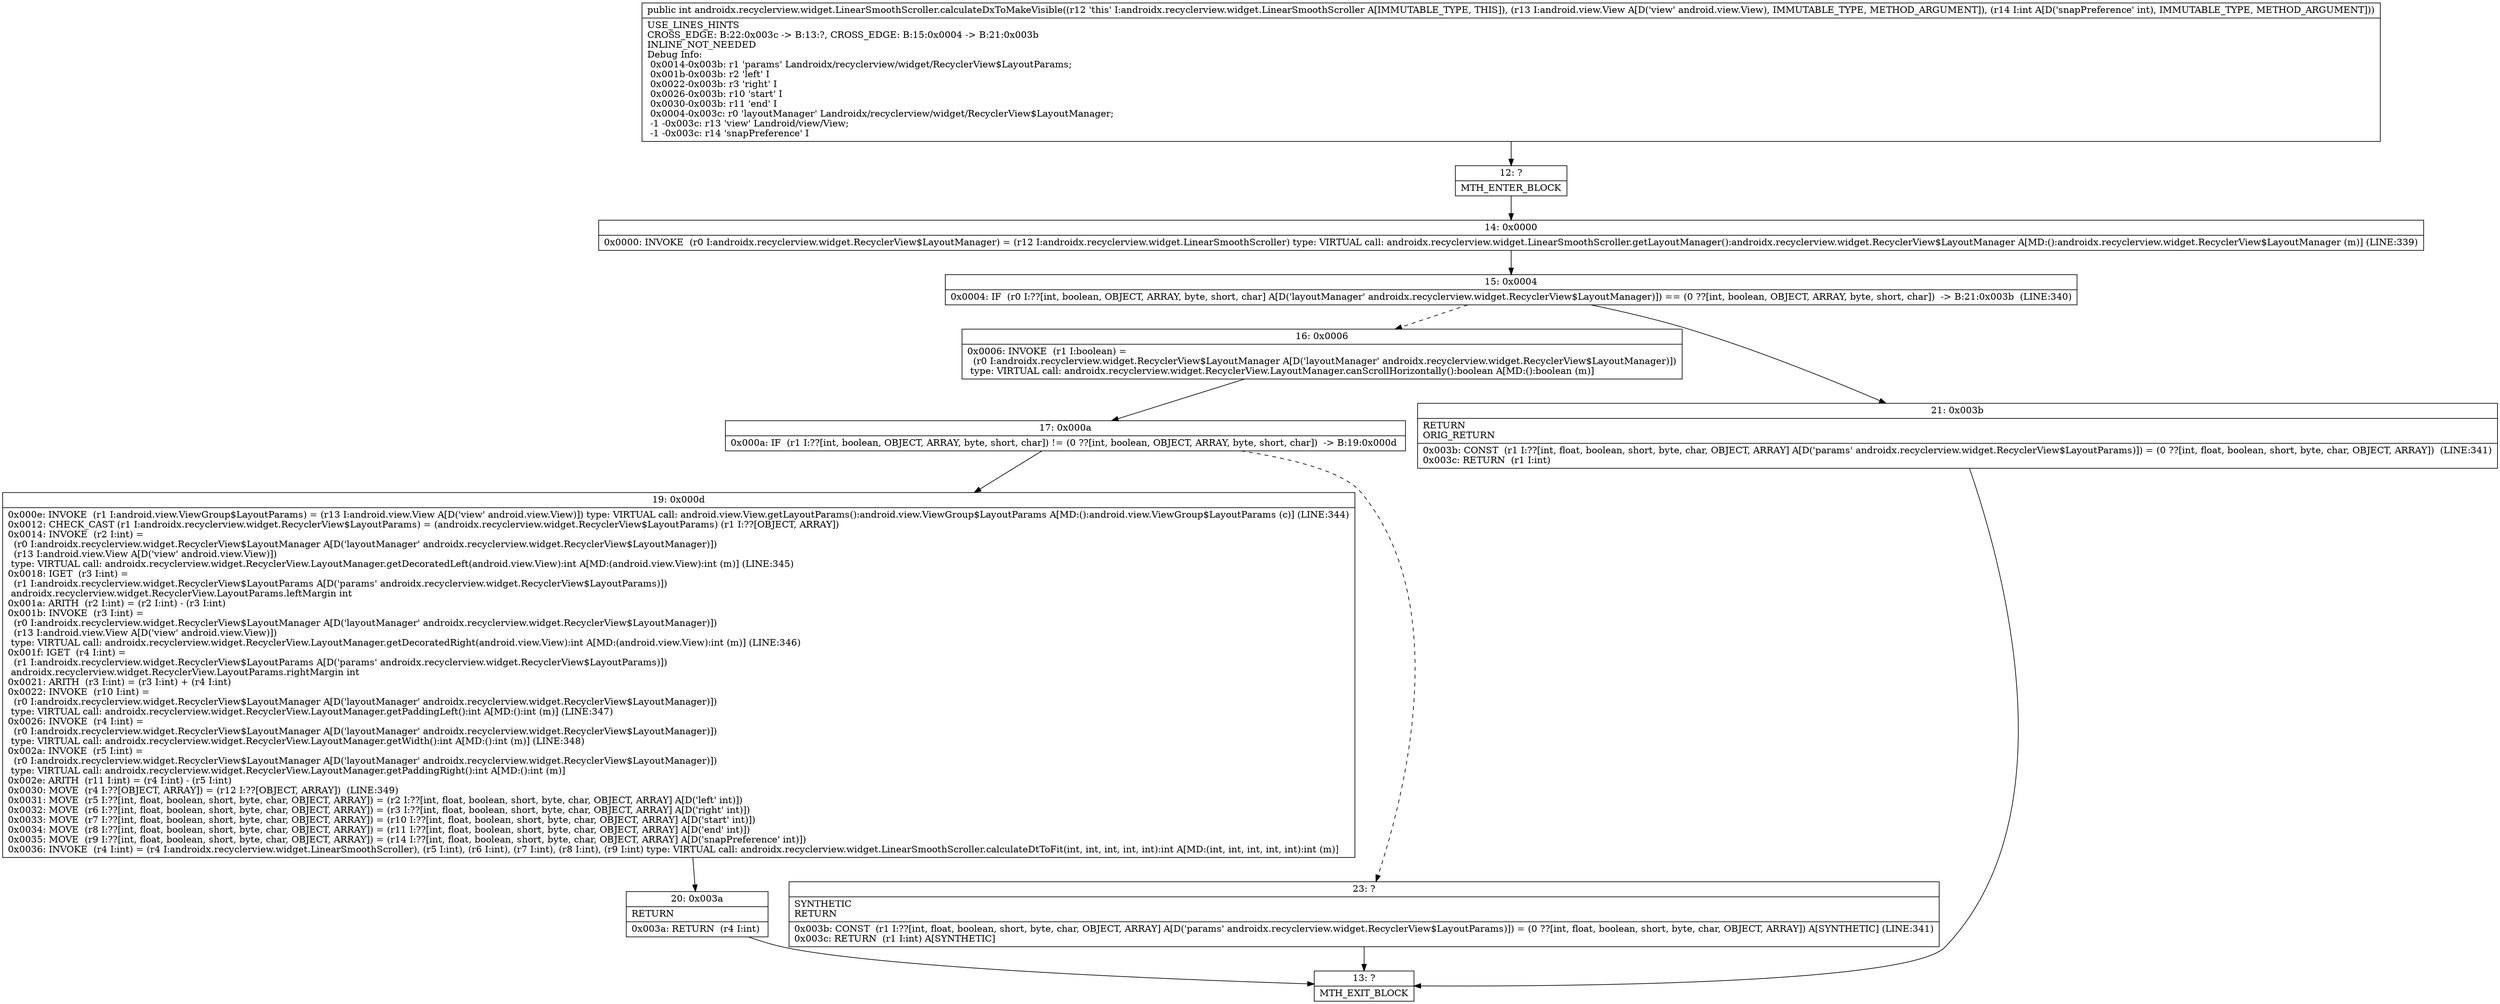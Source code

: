 digraph "CFG forandroidx.recyclerview.widget.LinearSmoothScroller.calculateDxToMakeVisible(Landroid\/view\/View;I)I" {
Node_12 [shape=record,label="{12\:\ ?|MTH_ENTER_BLOCK\l}"];
Node_14 [shape=record,label="{14\:\ 0x0000|0x0000: INVOKE  (r0 I:androidx.recyclerview.widget.RecyclerView$LayoutManager) = (r12 I:androidx.recyclerview.widget.LinearSmoothScroller) type: VIRTUAL call: androidx.recyclerview.widget.LinearSmoothScroller.getLayoutManager():androidx.recyclerview.widget.RecyclerView$LayoutManager A[MD:():androidx.recyclerview.widget.RecyclerView$LayoutManager (m)] (LINE:339)\l}"];
Node_15 [shape=record,label="{15\:\ 0x0004|0x0004: IF  (r0 I:??[int, boolean, OBJECT, ARRAY, byte, short, char] A[D('layoutManager' androidx.recyclerview.widget.RecyclerView$LayoutManager)]) == (0 ??[int, boolean, OBJECT, ARRAY, byte, short, char])  \-\> B:21:0x003b  (LINE:340)\l}"];
Node_16 [shape=record,label="{16\:\ 0x0006|0x0006: INVOKE  (r1 I:boolean) = \l  (r0 I:androidx.recyclerview.widget.RecyclerView$LayoutManager A[D('layoutManager' androidx.recyclerview.widget.RecyclerView$LayoutManager)])\l type: VIRTUAL call: androidx.recyclerview.widget.RecyclerView.LayoutManager.canScrollHorizontally():boolean A[MD:():boolean (m)]\l}"];
Node_17 [shape=record,label="{17\:\ 0x000a|0x000a: IF  (r1 I:??[int, boolean, OBJECT, ARRAY, byte, short, char]) != (0 ??[int, boolean, OBJECT, ARRAY, byte, short, char])  \-\> B:19:0x000d \l}"];
Node_19 [shape=record,label="{19\:\ 0x000d|0x000e: INVOKE  (r1 I:android.view.ViewGroup$LayoutParams) = (r13 I:android.view.View A[D('view' android.view.View)]) type: VIRTUAL call: android.view.View.getLayoutParams():android.view.ViewGroup$LayoutParams A[MD:():android.view.ViewGroup$LayoutParams (c)] (LINE:344)\l0x0012: CHECK_CAST (r1 I:androidx.recyclerview.widget.RecyclerView$LayoutParams) = (androidx.recyclerview.widget.RecyclerView$LayoutParams) (r1 I:??[OBJECT, ARRAY]) \l0x0014: INVOKE  (r2 I:int) = \l  (r0 I:androidx.recyclerview.widget.RecyclerView$LayoutManager A[D('layoutManager' androidx.recyclerview.widget.RecyclerView$LayoutManager)])\l  (r13 I:android.view.View A[D('view' android.view.View)])\l type: VIRTUAL call: androidx.recyclerview.widget.RecyclerView.LayoutManager.getDecoratedLeft(android.view.View):int A[MD:(android.view.View):int (m)] (LINE:345)\l0x0018: IGET  (r3 I:int) = \l  (r1 I:androidx.recyclerview.widget.RecyclerView$LayoutParams A[D('params' androidx.recyclerview.widget.RecyclerView$LayoutParams)])\l androidx.recyclerview.widget.RecyclerView.LayoutParams.leftMargin int \l0x001a: ARITH  (r2 I:int) = (r2 I:int) \- (r3 I:int) \l0x001b: INVOKE  (r3 I:int) = \l  (r0 I:androidx.recyclerview.widget.RecyclerView$LayoutManager A[D('layoutManager' androidx.recyclerview.widget.RecyclerView$LayoutManager)])\l  (r13 I:android.view.View A[D('view' android.view.View)])\l type: VIRTUAL call: androidx.recyclerview.widget.RecyclerView.LayoutManager.getDecoratedRight(android.view.View):int A[MD:(android.view.View):int (m)] (LINE:346)\l0x001f: IGET  (r4 I:int) = \l  (r1 I:androidx.recyclerview.widget.RecyclerView$LayoutParams A[D('params' androidx.recyclerview.widget.RecyclerView$LayoutParams)])\l androidx.recyclerview.widget.RecyclerView.LayoutParams.rightMargin int \l0x0021: ARITH  (r3 I:int) = (r3 I:int) + (r4 I:int) \l0x0022: INVOKE  (r10 I:int) = \l  (r0 I:androidx.recyclerview.widget.RecyclerView$LayoutManager A[D('layoutManager' androidx.recyclerview.widget.RecyclerView$LayoutManager)])\l type: VIRTUAL call: androidx.recyclerview.widget.RecyclerView.LayoutManager.getPaddingLeft():int A[MD:():int (m)] (LINE:347)\l0x0026: INVOKE  (r4 I:int) = \l  (r0 I:androidx.recyclerview.widget.RecyclerView$LayoutManager A[D('layoutManager' androidx.recyclerview.widget.RecyclerView$LayoutManager)])\l type: VIRTUAL call: androidx.recyclerview.widget.RecyclerView.LayoutManager.getWidth():int A[MD:():int (m)] (LINE:348)\l0x002a: INVOKE  (r5 I:int) = \l  (r0 I:androidx.recyclerview.widget.RecyclerView$LayoutManager A[D('layoutManager' androidx.recyclerview.widget.RecyclerView$LayoutManager)])\l type: VIRTUAL call: androidx.recyclerview.widget.RecyclerView.LayoutManager.getPaddingRight():int A[MD:():int (m)]\l0x002e: ARITH  (r11 I:int) = (r4 I:int) \- (r5 I:int) \l0x0030: MOVE  (r4 I:??[OBJECT, ARRAY]) = (r12 I:??[OBJECT, ARRAY])  (LINE:349)\l0x0031: MOVE  (r5 I:??[int, float, boolean, short, byte, char, OBJECT, ARRAY]) = (r2 I:??[int, float, boolean, short, byte, char, OBJECT, ARRAY] A[D('left' int)]) \l0x0032: MOVE  (r6 I:??[int, float, boolean, short, byte, char, OBJECT, ARRAY]) = (r3 I:??[int, float, boolean, short, byte, char, OBJECT, ARRAY] A[D('right' int)]) \l0x0033: MOVE  (r7 I:??[int, float, boolean, short, byte, char, OBJECT, ARRAY]) = (r10 I:??[int, float, boolean, short, byte, char, OBJECT, ARRAY] A[D('start' int)]) \l0x0034: MOVE  (r8 I:??[int, float, boolean, short, byte, char, OBJECT, ARRAY]) = (r11 I:??[int, float, boolean, short, byte, char, OBJECT, ARRAY] A[D('end' int)]) \l0x0035: MOVE  (r9 I:??[int, float, boolean, short, byte, char, OBJECT, ARRAY]) = (r14 I:??[int, float, boolean, short, byte, char, OBJECT, ARRAY] A[D('snapPreference' int)]) \l0x0036: INVOKE  (r4 I:int) = (r4 I:androidx.recyclerview.widget.LinearSmoothScroller), (r5 I:int), (r6 I:int), (r7 I:int), (r8 I:int), (r9 I:int) type: VIRTUAL call: androidx.recyclerview.widget.LinearSmoothScroller.calculateDtToFit(int, int, int, int, int):int A[MD:(int, int, int, int, int):int (m)]\l}"];
Node_20 [shape=record,label="{20\:\ 0x003a|RETURN\l|0x003a: RETURN  (r4 I:int) \l}"];
Node_13 [shape=record,label="{13\:\ ?|MTH_EXIT_BLOCK\l}"];
Node_23 [shape=record,label="{23\:\ ?|SYNTHETIC\lRETURN\l|0x003b: CONST  (r1 I:??[int, float, boolean, short, byte, char, OBJECT, ARRAY] A[D('params' androidx.recyclerview.widget.RecyclerView$LayoutParams)]) = (0 ??[int, float, boolean, short, byte, char, OBJECT, ARRAY]) A[SYNTHETIC] (LINE:341)\l0x003c: RETURN  (r1 I:int) A[SYNTHETIC]\l}"];
Node_21 [shape=record,label="{21\:\ 0x003b|RETURN\lORIG_RETURN\l|0x003b: CONST  (r1 I:??[int, float, boolean, short, byte, char, OBJECT, ARRAY] A[D('params' androidx.recyclerview.widget.RecyclerView$LayoutParams)]) = (0 ??[int, float, boolean, short, byte, char, OBJECT, ARRAY])  (LINE:341)\l0x003c: RETURN  (r1 I:int) \l}"];
MethodNode[shape=record,label="{public int androidx.recyclerview.widget.LinearSmoothScroller.calculateDxToMakeVisible((r12 'this' I:androidx.recyclerview.widget.LinearSmoothScroller A[IMMUTABLE_TYPE, THIS]), (r13 I:android.view.View A[D('view' android.view.View), IMMUTABLE_TYPE, METHOD_ARGUMENT]), (r14 I:int A[D('snapPreference' int), IMMUTABLE_TYPE, METHOD_ARGUMENT]))  | USE_LINES_HINTS\lCROSS_EDGE: B:22:0x003c \-\> B:13:?, CROSS_EDGE: B:15:0x0004 \-\> B:21:0x003b\lINLINE_NOT_NEEDED\lDebug Info:\l  0x0014\-0x003b: r1 'params' Landroidx\/recyclerview\/widget\/RecyclerView$LayoutParams;\l  0x001b\-0x003b: r2 'left' I\l  0x0022\-0x003b: r3 'right' I\l  0x0026\-0x003b: r10 'start' I\l  0x0030\-0x003b: r11 'end' I\l  0x0004\-0x003c: r0 'layoutManager' Landroidx\/recyclerview\/widget\/RecyclerView$LayoutManager;\l  \-1 \-0x003c: r13 'view' Landroid\/view\/View;\l  \-1 \-0x003c: r14 'snapPreference' I\l}"];
MethodNode -> Node_12;Node_12 -> Node_14;
Node_14 -> Node_15;
Node_15 -> Node_16[style=dashed];
Node_15 -> Node_21;
Node_16 -> Node_17;
Node_17 -> Node_19;
Node_17 -> Node_23[style=dashed];
Node_19 -> Node_20;
Node_20 -> Node_13;
Node_23 -> Node_13;
Node_21 -> Node_13;
}

